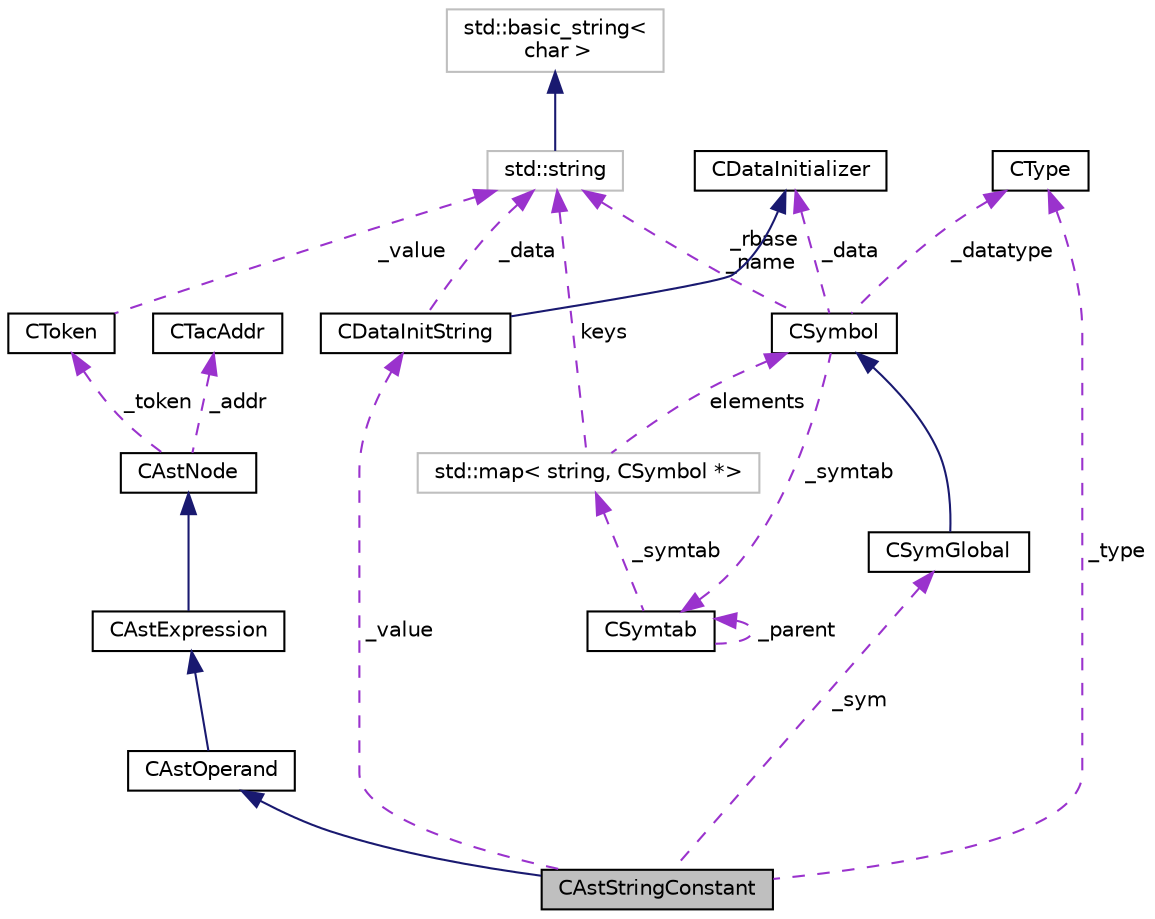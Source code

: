digraph "CAstStringConstant"
{
  edge [fontname="Helvetica",fontsize="10",labelfontname="Helvetica",labelfontsize="10"];
  node [fontname="Helvetica",fontsize="10",shape=record];
  Node4 [label="CAstStringConstant",height=0.2,width=0.4,color="black", fillcolor="grey75", style="filled", fontcolor="black"];
  Node5 -> Node4 [dir="back",color="midnightblue",fontsize="10",style="solid",fontname="Helvetica"];
  Node5 [label="CAstOperand",height=0.2,width=0.4,color="black", fillcolor="white", style="filled",URL="$classCAstOperand.html",tooltip="AST operand node. "];
  Node6 -> Node5 [dir="back",color="midnightblue",fontsize="10",style="solid",fontname="Helvetica"];
  Node6 [label="CAstExpression",height=0.2,width=0.4,color="black", fillcolor="white", style="filled",URL="$classCAstExpression.html",tooltip="AST expression node. "];
  Node7 -> Node6 [dir="back",color="midnightblue",fontsize="10",style="solid",fontname="Helvetica"];
  Node7 [label="CAstNode",height=0.2,width=0.4,color="black", fillcolor="white", style="filled",URL="$classCAstNode.html",tooltip="AST base node. "];
  Node8 -> Node7 [dir="back",color="darkorchid3",fontsize="10",style="dashed",label=" _token" ,fontname="Helvetica"];
  Node8 [label="CToken",height=0.2,width=0.4,color="black", fillcolor="white", style="filled",URL="$classCToken.html",tooltip="token "];
  Node9 -> Node8 [dir="back",color="darkorchid3",fontsize="10",style="dashed",label=" _value" ,fontname="Helvetica"];
  Node9 [label="std::string",height=0.2,width=0.4,color="grey75", fillcolor="white", style="filled",tooltip="STL class. "];
  Node10 -> Node9 [dir="back",color="midnightblue",fontsize="10",style="solid",fontname="Helvetica"];
  Node10 [label="std::basic_string\<\l char \>",height=0.2,width=0.4,color="grey75", fillcolor="white", style="filled",tooltip="STL class. "];
  Node11 -> Node7 [dir="back",color="darkorchid3",fontsize="10",style="dashed",label=" _addr" ,fontname="Helvetica"];
  Node11 [label="CTacAddr",height=0.2,width=0.4,color="black", fillcolor="white", style="filled",URL="$classCTacAddr.html",tooltip="address class "];
  Node12 -> Node4 [dir="back",color="darkorchid3",fontsize="10",style="dashed",label=" _sym" ,fontname="Helvetica"];
  Node12 [label="CSymGlobal",height=0.2,width=0.4,color="black", fillcolor="white", style="filled",URL="$classCSymGlobal.html",tooltip="global variable "];
  Node13 -> Node12 [dir="back",color="midnightblue",fontsize="10",style="solid",fontname="Helvetica"];
  Node13 [label="CSymbol",height=0.2,width=0.4,color="black", fillcolor="white", style="filled",URL="$classCSymbol.html",tooltip="SnuPL symbol. "];
  Node14 -> Node13 [dir="back",color="darkorchid3",fontsize="10",style="dashed",label=" _symtab" ,fontname="Helvetica"];
  Node14 [label="CSymtab",height=0.2,width=0.4,color="black", fillcolor="white", style="filled",URL="$classCSymtab.html",tooltip="SnuPL symbol table. "];
  Node14 -> Node14 [dir="back",color="darkorchid3",fontsize="10",style="dashed",label=" _parent" ,fontname="Helvetica"];
  Node15 -> Node14 [dir="back",color="darkorchid3",fontsize="10",style="dashed",label=" _symtab" ,fontname="Helvetica"];
  Node15 [label="std::map\< string, CSymbol *\>",height=0.2,width=0.4,color="grey75", fillcolor="white", style="filled"];
  Node9 -> Node15 [dir="back",color="darkorchid3",fontsize="10",style="dashed",label=" keys" ,fontname="Helvetica"];
  Node13 -> Node15 [dir="back",color="darkorchid3",fontsize="10",style="dashed",label=" elements" ,fontname="Helvetica"];
  Node16 -> Node13 [dir="back",color="darkorchid3",fontsize="10",style="dashed",label=" _datatype" ,fontname="Helvetica"];
  Node16 [label="CType",height=0.2,width=0.4,color="black", fillcolor="white", style="filled",URL="$classCType.html",tooltip="SnuPL base type. "];
  Node17 -> Node13 [dir="back",color="darkorchid3",fontsize="10",style="dashed",label=" _data" ,fontname="Helvetica"];
  Node17 [label="CDataInitializer",height=0.2,width=0.4,color="black", fillcolor="white", style="filled",URL="$classCDataInitializer.html",tooltip="SnuPL data initializer. "];
  Node9 -> Node13 [dir="back",color="darkorchid3",fontsize="10",style="dashed",label=" _rbase\n_name" ,fontname="Helvetica"];
  Node16 -> Node4 [dir="back",color="darkorchid3",fontsize="10",style="dashed",label=" _type" ,fontname="Helvetica"];
  Node18 -> Node4 [dir="back",color="darkorchid3",fontsize="10",style="dashed",label=" _value" ,fontname="Helvetica"];
  Node18 [label="CDataInitString",height=0.2,width=0.4,color="black", fillcolor="white", style="filled",URL="$classCDataInitString.html",tooltip="string data initializer "];
  Node17 -> Node18 [dir="back",color="midnightblue",fontsize="10",style="solid",fontname="Helvetica"];
  Node9 -> Node18 [dir="back",color="darkorchid3",fontsize="10",style="dashed",label=" _data" ,fontname="Helvetica"];
}
